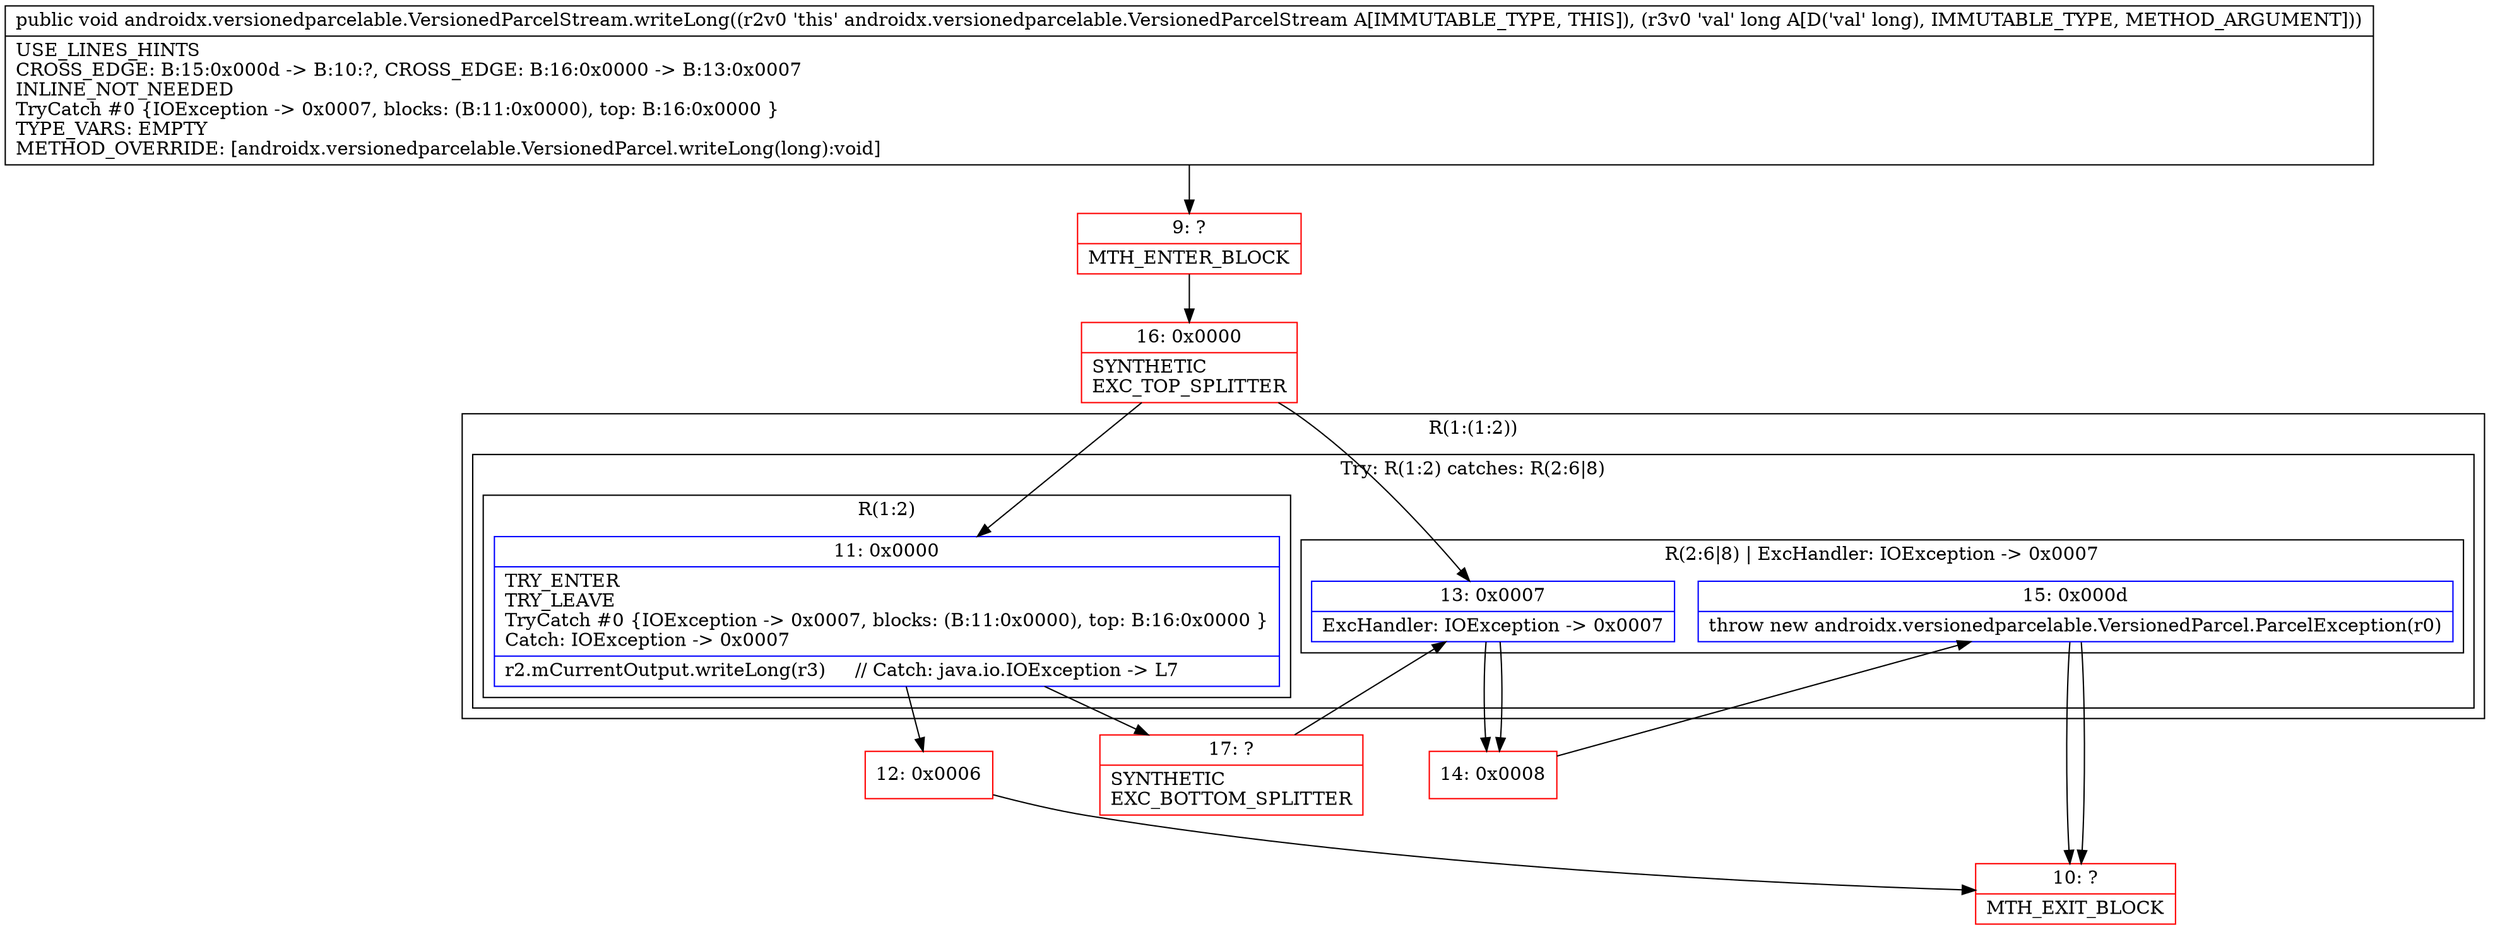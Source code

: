 digraph "CFG forandroidx.versionedparcelable.VersionedParcelStream.writeLong(J)V" {
subgraph cluster_Region_155288680 {
label = "R(1:(1:2))";
node [shape=record,color=blue];
subgraph cluster_TryCatchRegion_830196406 {
label = "Try: R(1:2) catches: R(2:6|8)";
node [shape=record,color=blue];
subgraph cluster_Region_1471467056 {
label = "R(1:2)";
node [shape=record,color=blue];
Node_11 [shape=record,label="{11\:\ 0x0000|TRY_ENTER\lTRY_LEAVE\lTryCatch #0 \{IOException \-\> 0x0007, blocks: (B:11:0x0000), top: B:16:0x0000 \}\lCatch: IOException \-\> 0x0007\l|r2.mCurrentOutput.writeLong(r3)     \/\/ Catch: java.io.IOException \-\> L7\l}"];
}
subgraph cluster_Region_1241576778 {
label = "R(2:6|8) | ExcHandler: IOException \-\> 0x0007\l";
node [shape=record,color=blue];
Node_13 [shape=record,label="{13\:\ 0x0007|ExcHandler: IOException \-\> 0x0007\l}"];
Node_15 [shape=record,label="{15\:\ 0x000d|throw new androidx.versionedparcelable.VersionedParcel.ParcelException(r0)\l}"];
}
}
}
subgraph cluster_Region_1241576778 {
label = "R(2:6|8) | ExcHandler: IOException \-\> 0x0007\l";
node [shape=record,color=blue];
Node_13 [shape=record,label="{13\:\ 0x0007|ExcHandler: IOException \-\> 0x0007\l}"];
Node_15 [shape=record,label="{15\:\ 0x000d|throw new androidx.versionedparcelable.VersionedParcel.ParcelException(r0)\l}"];
}
Node_9 [shape=record,color=red,label="{9\:\ ?|MTH_ENTER_BLOCK\l}"];
Node_16 [shape=record,color=red,label="{16\:\ 0x0000|SYNTHETIC\lEXC_TOP_SPLITTER\l}"];
Node_12 [shape=record,color=red,label="{12\:\ 0x0006}"];
Node_10 [shape=record,color=red,label="{10\:\ ?|MTH_EXIT_BLOCK\l}"];
Node_17 [shape=record,color=red,label="{17\:\ ?|SYNTHETIC\lEXC_BOTTOM_SPLITTER\l}"];
Node_14 [shape=record,color=red,label="{14\:\ 0x0008}"];
MethodNode[shape=record,label="{public void androidx.versionedparcelable.VersionedParcelStream.writeLong((r2v0 'this' androidx.versionedparcelable.VersionedParcelStream A[IMMUTABLE_TYPE, THIS]), (r3v0 'val' long A[D('val' long), IMMUTABLE_TYPE, METHOD_ARGUMENT]))  | USE_LINES_HINTS\lCROSS_EDGE: B:15:0x000d \-\> B:10:?, CROSS_EDGE: B:16:0x0000 \-\> B:13:0x0007\lINLINE_NOT_NEEDED\lTryCatch #0 \{IOException \-\> 0x0007, blocks: (B:11:0x0000), top: B:16:0x0000 \}\lTYPE_VARS: EMPTY\lMETHOD_OVERRIDE: [androidx.versionedparcelable.VersionedParcel.writeLong(long):void]\l}"];
MethodNode -> Node_9;Node_11 -> Node_12;
Node_11 -> Node_17;
Node_13 -> Node_14;
Node_15 -> Node_10;
Node_13 -> Node_14;
Node_15 -> Node_10;
Node_9 -> Node_16;
Node_16 -> Node_11;
Node_16 -> Node_13;
Node_12 -> Node_10;
Node_17 -> Node_13;
Node_14 -> Node_15;
}

